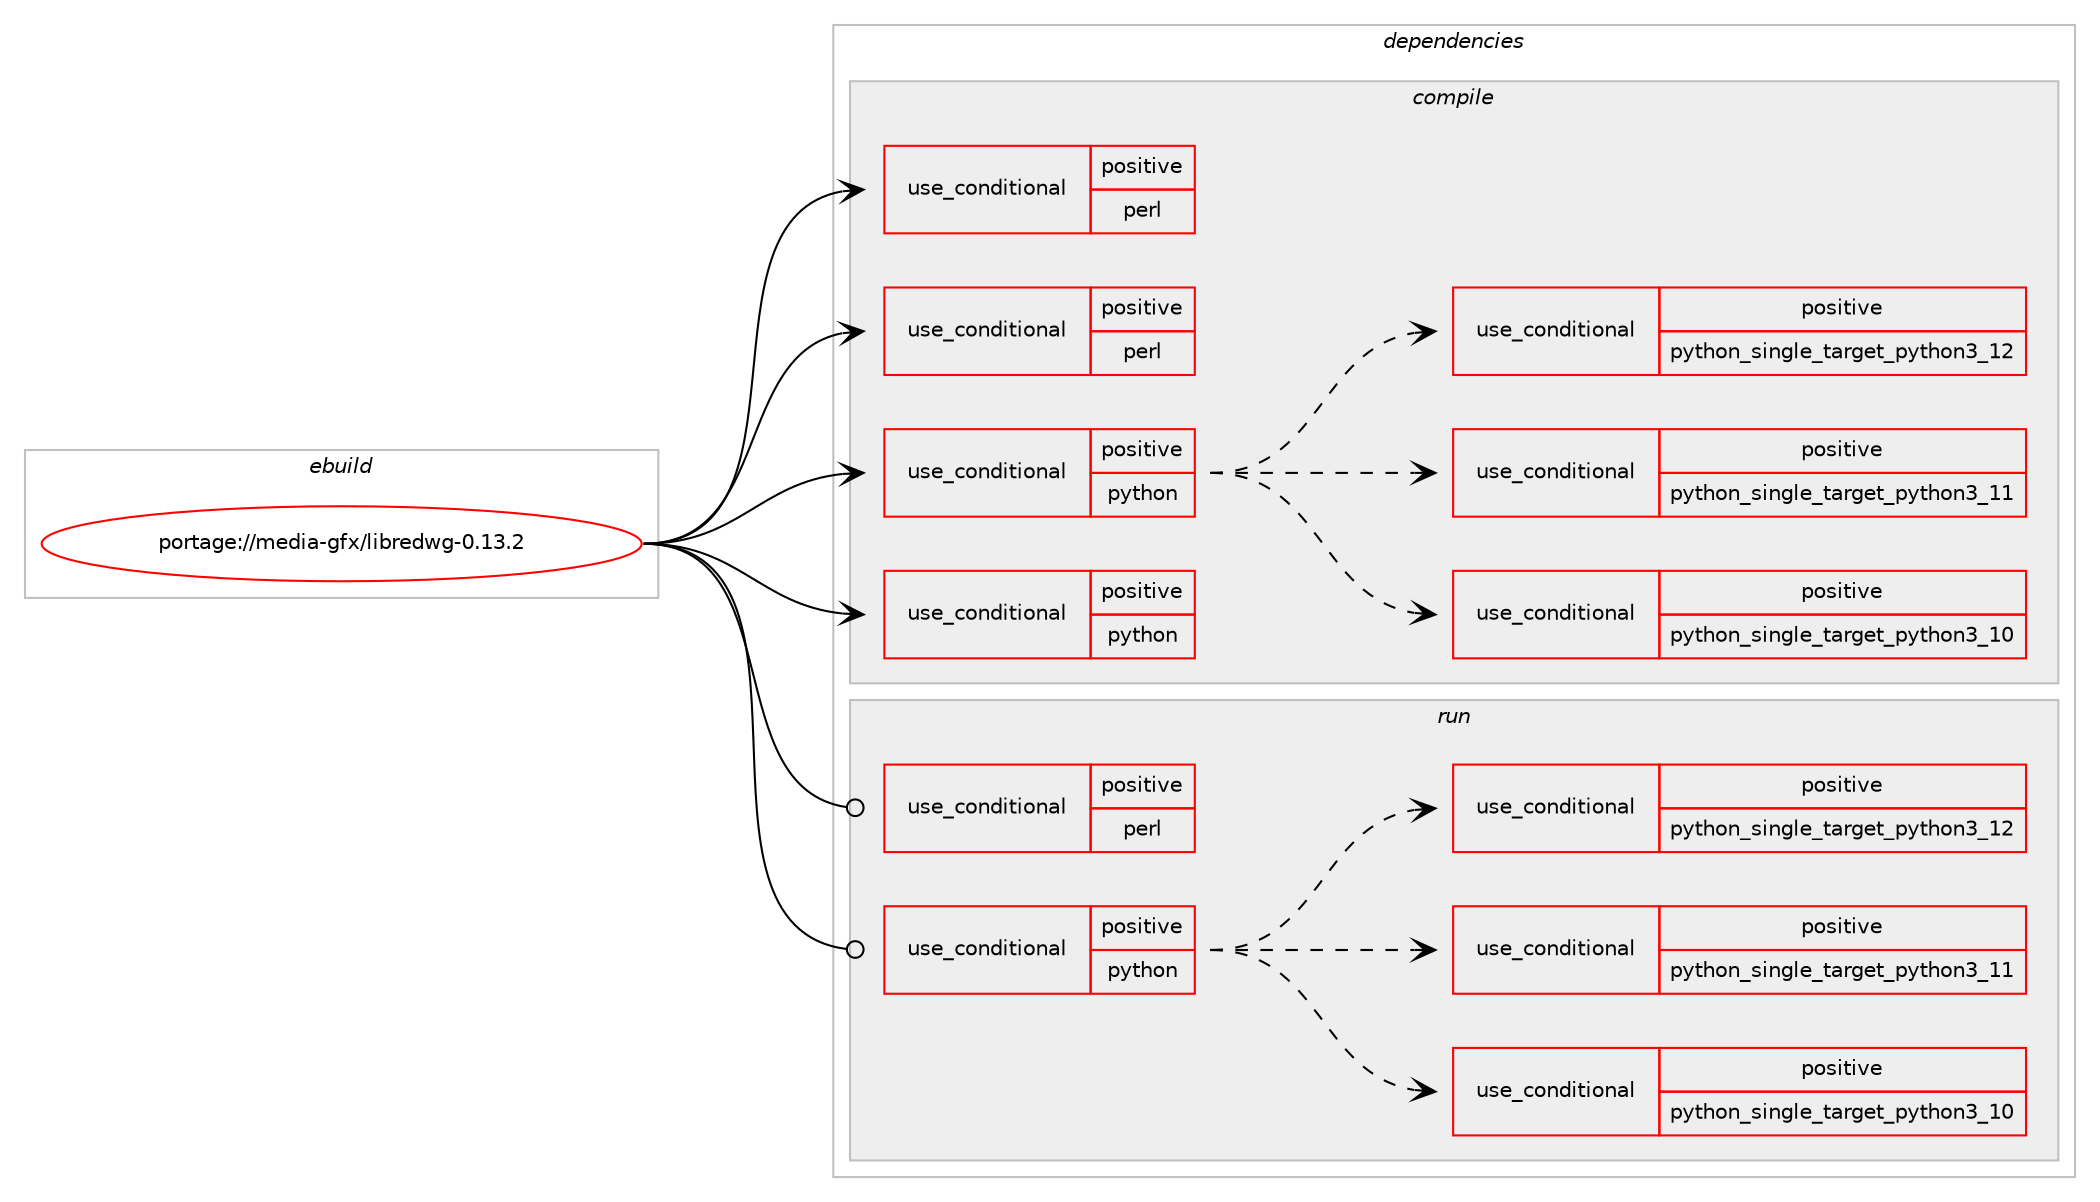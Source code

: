 digraph prolog {

# *************
# Graph options
# *************

newrank=true;
concentrate=true;
compound=true;
graph [rankdir=LR,fontname=Helvetica,fontsize=10,ranksep=1.5];#, ranksep=2.5, nodesep=0.2];
edge  [arrowhead=vee];
node  [fontname=Helvetica,fontsize=10];

# **********
# The ebuild
# **********

subgraph cluster_leftcol {
color=gray;
rank=same;
label=<<i>ebuild</i>>;
id [label="portage://media-gfx/libredwg-0.13.2", color=red, width=4, href="../media-gfx/libredwg-0.13.2.svg"];
}

# ****************
# The dependencies
# ****************

subgraph cluster_midcol {
color=gray;
label=<<i>dependencies</i>>;
subgraph cluster_compile {
fillcolor="#eeeeee";
style=filled;
label=<<i>compile</i>>;
subgraph cond71985 {
dependency152419 [label=<<TABLE BORDER="0" CELLBORDER="1" CELLSPACING="0" CELLPADDING="4"><TR><TD ROWSPAN="3" CELLPADDING="10">use_conditional</TD></TR><TR><TD>positive</TD></TR><TR><TD>perl</TD></TR></TABLE>>, shape=none, color=red];
# *** BEGIN UNKNOWN DEPENDENCY TYPE (TODO) ***
# dependency152419 -> package_dependency(portage://media-gfx/libredwg-0.13.2,install,no,dev-lang,perl,none,[,,],[],[])
# *** END UNKNOWN DEPENDENCY TYPE (TODO) ***

}
id:e -> dependency152419:w [weight=20,style="solid",arrowhead="vee"];
subgraph cond71986 {
dependency152420 [label=<<TABLE BORDER="0" CELLBORDER="1" CELLSPACING="0" CELLPADDING="4"><TR><TD ROWSPAN="3" CELLPADDING="10">use_conditional</TD></TR><TR><TD>positive</TD></TR><TR><TD>perl</TD></TR></TABLE>>, shape=none, color=red];
# *** BEGIN UNKNOWN DEPENDENCY TYPE (TODO) ***
# dependency152420 -> package_dependency(portage://media-gfx/libredwg-0.13.2,install,no,dev-lang,swig,none,[,,],[],[])
# *** END UNKNOWN DEPENDENCY TYPE (TODO) ***

}
id:e -> dependency152420:w [weight=20,style="solid",arrowhead="vee"];
subgraph cond71987 {
dependency152421 [label=<<TABLE BORDER="0" CELLBORDER="1" CELLSPACING="0" CELLPADDING="4"><TR><TD ROWSPAN="3" CELLPADDING="10">use_conditional</TD></TR><TR><TD>positive</TD></TR><TR><TD>python</TD></TR></TABLE>>, shape=none, color=red];
subgraph cond71988 {
dependency152422 [label=<<TABLE BORDER="0" CELLBORDER="1" CELLSPACING="0" CELLPADDING="4"><TR><TD ROWSPAN="3" CELLPADDING="10">use_conditional</TD></TR><TR><TD>positive</TD></TR><TR><TD>python_single_target_python3_10</TD></TR></TABLE>>, shape=none, color=red];
# *** BEGIN UNKNOWN DEPENDENCY TYPE (TODO) ***
# dependency152422 -> package_dependency(portage://media-gfx/libredwg-0.13.2,install,no,dev-lang,python,none,[,,],[slot(3.10)],[])
# *** END UNKNOWN DEPENDENCY TYPE (TODO) ***

}
dependency152421:e -> dependency152422:w [weight=20,style="dashed",arrowhead="vee"];
subgraph cond71989 {
dependency152423 [label=<<TABLE BORDER="0" CELLBORDER="1" CELLSPACING="0" CELLPADDING="4"><TR><TD ROWSPAN="3" CELLPADDING="10">use_conditional</TD></TR><TR><TD>positive</TD></TR><TR><TD>python_single_target_python3_11</TD></TR></TABLE>>, shape=none, color=red];
# *** BEGIN UNKNOWN DEPENDENCY TYPE (TODO) ***
# dependency152423 -> package_dependency(portage://media-gfx/libredwg-0.13.2,install,no,dev-lang,python,none,[,,],[slot(3.11)],[])
# *** END UNKNOWN DEPENDENCY TYPE (TODO) ***

}
dependency152421:e -> dependency152423:w [weight=20,style="dashed",arrowhead="vee"];
subgraph cond71990 {
dependency152424 [label=<<TABLE BORDER="0" CELLBORDER="1" CELLSPACING="0" CELLPADDING="4"><TR><TD ROWSPAN="3" CELLPADDING="10">use_conditional</TD></TR><TR><TD>positive</TD></TR><TR><TD>python_single_target_python3_12</TD></TR></TABLE>>, shape=none, color=red];
# *** BEGIN UNKNOWN DEPENDENCY TYPE (TODO) ***
# dependency152424 -> package_dependency(portage://media-gfx/libredwg-0.13.2,install,no,dev-lang,python,none,[,,],[slot(3.12)],[])
# *** END UNKNOWN DEPENDENCY TYPE (TODO) ***

}
dependency152421:e -> dependency152424:w [weight=20,style="dashed",arrowhead="vee"];
}
id:e -> dependency152421:w [weight=20,style="solid",arrowhead="vee"];
subgraph cond71991 {
dependency152425 [label=<<TABLE BORDER="0" CELLBORDER="1" CELLSPACING="0" CELLPADDING="4"><TR><TD ROWSPAN="3" CELLPADDING="10">use_conditional</TD></TR><TR><TD>positive</TD></TR><TR><TD>python</TD></TR></TABLE>>, shape=none, color=red];
# *** BEGIN UNKNOWN DEPENDENCY TYPE (TODO) ***
# dependency152425 -> package_dependency(portage://media-gfx/libredwg-0.13.2,install,no,dev-lang,swig,none,[,,],[],[])
# *** END UNKNOWN DEPENDENCY TYPE (TODO) ***

}
id:e -> dependency152425:w [weight=20,style="solid",arrowhead="vee"];
# *** BEGIN UNKNOWN DEPENDENCY TYPE (TODO) ***
# id -> package_dependency(portage://media-gfx/libredwg-0.13.2,install,no,dev-libs,libpcre2,none,[,,],[],[])
# *** END UNKNOWN DEPENDENCY TYPE (TODO) ***

# *** BEGIN UNKNOWN DEPENDENCY TYPE (TODO) ***
# id -> package_dependency(portage://media-gfx/libredwg-0.13.2,install,no,dev-libs,pslib,none,[,,],[],[])
# *** END UNKNOWN DEPENDENCY TYPE (TODO) ***

}
subgraph cluster_compileandrun {
fillcolor="#eeeeee";
style=filled;
label=<<i>compile and run</i>>;
}
subgraph cluster_run {
fillcolor="#eeeeee";
style=filled;
label=<<i>run</i>>;
subgraph cond71992 {
dependency152426 [label=<<TABLE BORDER="0" CELLBORDER="1" CELLSPACING="0" CELLPADDING="4"><TR><TD ROWSPAN="3" CELLPADDING="10">use_conditional</TD></TR><TR><TD>positive</TD></TR><TR><TD>perl</TD></TR></TABLE>>, shape=none, color=red];
# *** BEGIN UNKNOWN DEPENDENCY TYPE (TODO) ***
# dependency152426 -> package_dependency(portage://media-gfx/libredwg-0.13.2,run,no,dev-lang,perl,none,[,,],[],[])
# *** END UNKNOWN DEPENDENCY TYPE (TODO) ***

}
id:e -> dependency152426:w [weight=20,style="solid",arrowhead="odot"];
subgraph cond71993 {
dependency152427 [label=<<TABLE BORDER="0" CELLBORDER="1" CELLSPACING="0" CELLPADDING="4"><TR><TD ROWSPAN="3" CELLPADDING="10">use_conditional</TD></TR><TR><TD>positive</TD></TR><TR><TD>python</TD></TR></TABLE>>, shape=none, color=red];
subgraph cond71994 {
dependency152428 [label=<<TABLE BORDER="0" CELLBORDER="1" CELLSPACING="0" CELLPADDING="4"><TR><TD ROWSPAN="3" CELLPADDING="10">use_conditional</TD></TR><TR><TD>positive</TD></TR><TR><TD>python_single_target_python3_10</TD></TR></TABLE>>, shape=none, color=red];
# *** BEGIN UNKNOWN DEPENDENCY TYPE (TODO) ***
# dependency152428 -> package_dependency(portage://media-gfx/libredwg-0.13.2,run,no,dev-lang,python,none,[,,],[slot(3.10)],[])
# *** END UNKNOWN DEPENDENCY TYPE (TODO) ***

}
dependency152427:e -> dependency152428:w [weight=20,style="dashed",arrowhead="vee"];
subgraph cond71995 {
dependency152429 [label=<<TABLE BORDER="0" CELLBORDER="1" CELLSPACING="0" CELLPADDING="4"><TR><TD ROWSPAN="3" CELLPADDING="10">use_conditional</TD></TR><TR><TD>positive</TD></TR><TR><TD>python_single_target_python3_11</TD></TR></TABLE>>, shape=none, color=red];
# *** BEGIN UNKNOWN DEPENDENCY TYPE (TODO) ***
# dependency152429 -> package_dependency(portage://media-gfx/libredwg-0.13.2,run,no,dev-lang,python,none,[,,],[slot(3.11)],[])
# *** END UNKNOWN DEPENDENCY TYPE (TODO) ***

}
dependency152427:e -> dependency152429:w [weight=20,style="dashed",arrowhead="vee"];
subgraph cond71996 {
dependency152430 [label=<<TABLE BORDER="0" CELLBORDER="1" CELLSPACING="0" CELLPADDING="4"><TR><TD ROWSPAN="3" CELLPADDING="10">use_conditional</TD></TR><TR><TD>positive</TD></TR><TR><TD>python_single_target_python3_12</TD></TR></TABLE>>, shape=none, color=red];
# *** BEGIN UNKNOWN DEPENDENCY TYPE (TODO) ***
# dependency152430 -> package_dependency(portage://media-gfx/libredwg-0.13.2,run,no,dev-lang,python,none,[,,],[slot(3.12)],[])
# *** END UNKNOWN DEPENDENCY TYPE (TODO) ***

}
dependency152427:e -> dependency152430:w [weight=20,style="dashed",arrowhead="vee"];
}
id:e -> dependency152427:w [weight=20,style="solid",arrowhead="odot"];
# *** BEGIN UNKNOWN DEPENDENCY TYPE (TODO) ***
# id -> package_dependency(portage://media-gfx/libredwg-0.13.2,run,no,dev-libs,libpcre2,none,[,,],[],[])
# *** END UNKNOWN DEPENDENCY TYPE (TODO) ***

# *** BEGIN UNKNOWN DEPENDENCY TYPE (TODO) ***
# id -> package_dependency(portage://media-gfx/libredwg-0.13.2,run,no,dev-libs,pslib,none,[,,],[],[])
# *** END UNKNOWN DEPENDENCY TYPE (TODO) ***

}
}

# **************
# The candidates
# **************

subgraph cluster_choices {
rank=same;
color=gray;
label=<<i>candidates</i>>;

}

}
